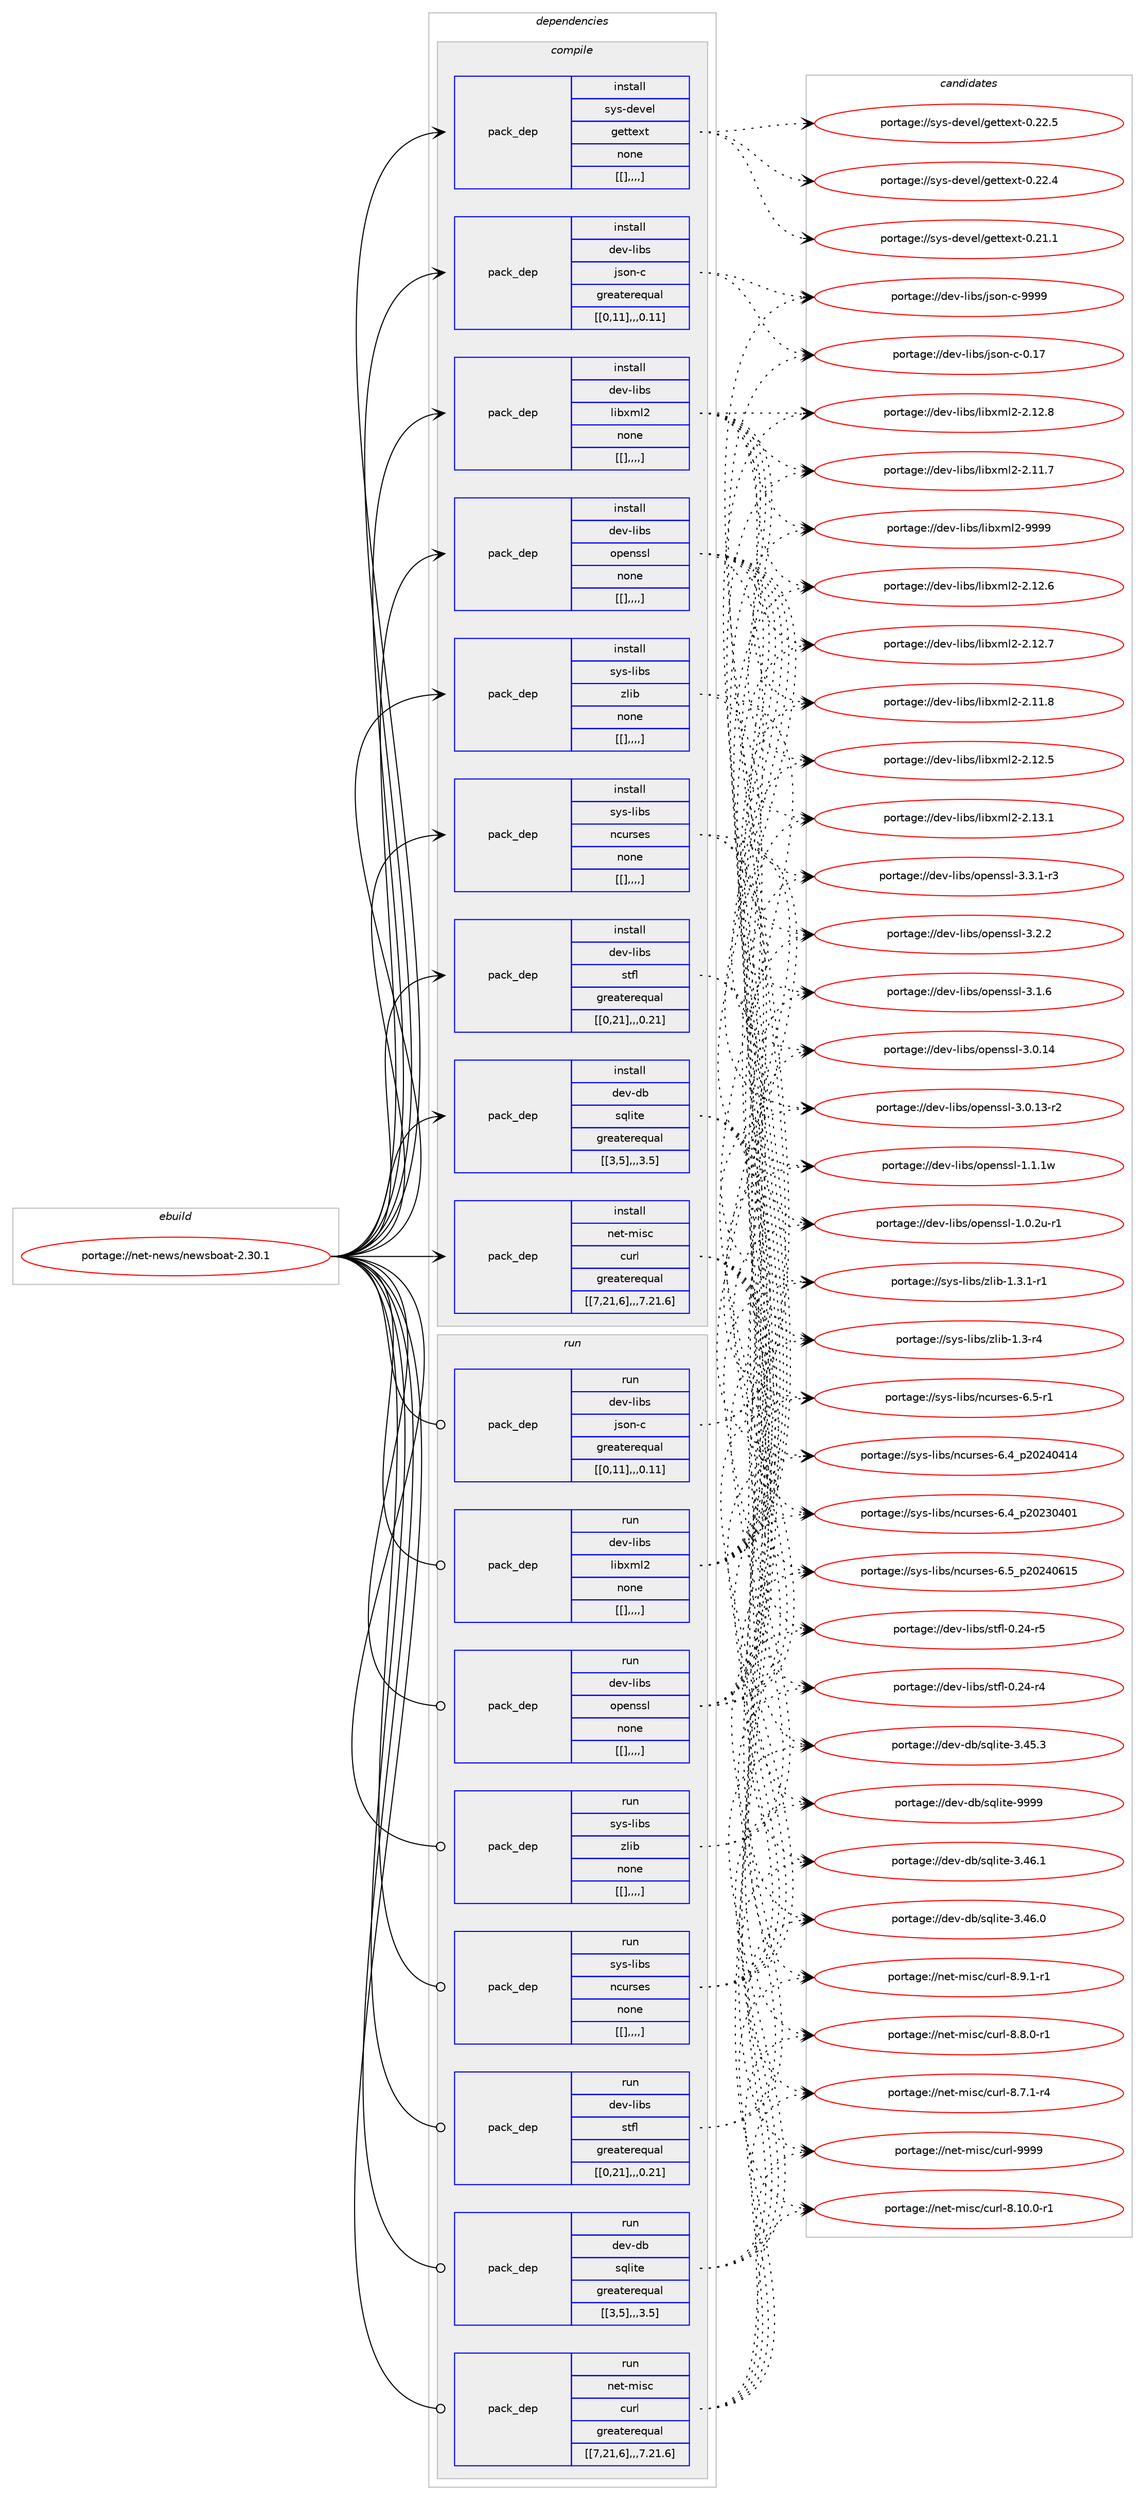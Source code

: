 digraph prolog {

# *************
# Graph options
# *************

newrank=true;
concentrate=true;
compound=true;
graph [rankdir=LR,fontname=Helvetica,fontsize=10,ranksep=1.5];#, ranksep=2.5, nodesep=0.2];
edge  [arrowhead=vee];
node  [fontname=Helvetica,fontsize=10];

# **********
# The ebuild
# **********

subgraph cluster_leftcol {
color=gray;
label=<<i>ebuild</i>>;
id [label="portage://net-news/newsboat-2.30.1", color=red, width=4, href="../net-news/newsboat-2.30.1.svg"];
}

# ****************
# The dependencies
# ****************

subgraph cluster_midcol {
color=gray;
label=<<i>dependencies</i>>;
subgraph cluster_compile {
fillcolor="#eeeeee";
style=filled;
label=<<i>compile</i>>;
subgraph pack289136 {
dependency396021 [label=<<TABLE BORDER="0" CELLBORDER="1" CELLSPACING="0" CELLPADDING="4" WIDTH="220"><TR><TD ROWSPAN="6" CELLPADDING="30">pack_dep</TD></TR><TR><TD WIDTH="110">install</TD></TR><TR><TD>dev-db</TD></TR><TR><TD>sqlite</TD></TR><TR><TD>greaterequal</TD></TR><TR><TD>[[3,5],,,3.5]</TD></TR></TABLE>>, shape=none, color=blue];
}
id:e -> dependency396021:w [weight=20,style="solid",arrowhead="vee"];
subgraph pack289137 {
dependency396022 [label=<<TABLE BORDER="0" CELLBORDER="1" CELLSPACING="0" CELLPADDING="4" WIDTH="220"><TR><TD ROWSPAN="6" CELLPADDING="30">pack_dep</TD></TR><TR><TD WIDTH="110">install</TD></TR><TR><TD>dev-libs</TD></TR><TR><TD>json-c</TD></TR><TR><TD>greaterequal</TD></TR><TR><TD>[[0,11],,,0.11]</TD></TR></TABLE>>, shape=none, color=blue];
}
id:e -> dependency396022:w [weight=20,style="solid",arrowhead="vee"];
subgraph pack289138 {
dependency396023 [label=<<TABLE BORDER="0" CELLBORDER="1" CELLSPACING="0" CELLPADDING="4" WIDTH="220"><TR><TD ROWSPAN="6" CELLPADDING="30">pack_dep</TD></TR><TR><TD WIDTH="110">install</TD></TR><TR><TD>dev-libs</TD></TR><TR><TD>libxml2</TD></TR><TR><TD>none</TD></TR><TR><TD>[[],,,,]</TD></TR></TABLE>>, shape=none, color=blue];
}
id:e -> dependency396023:w [weight=20,style="solid",arrowhead="vee"];
subgraph pack289139 {
dependency396024 [label=<<TABLE BORDER="0" CELLBORDER="1" CELLSPACING="0" CELLPADDING="4" WIDTH="220"><TR><TD ROWSPAN="6" CELLPADDING="30">pack_dep</TD></TR><TR><TD WIDTH="110">install</TD></TR><TR><TD>dev-libs</TD></TR><TR><TD>openssl</TD></TR><TR><TD>none</TD></TR><TR><TD>[[],,,,]</TD></TR></TABLE>>, shape=none, color=blue];
}
id:e -> dependency396024:w [weight=20,style="solid",arrowhead="vee"];
subgraph pack289140 {
dependency396025 [label=<<TABLE BORDER="0" CELLBORDER="1" CELLSPACING="0" CELLPADDING="4" WIDTH="220"><TR><TD ROWSPAN="6" CELLPADDING="30">pack_dep</TD></TR><TR><TD WIDTH="110">install</TD></TR><TR><TD>dev-libs</TD></TR><TR><TD>stfl</TD></TR><TR><TD>greaterequal</TD></TR><TR><TD>[[0,21],,,0.21]</TD></TR></TABLE>>, shape=none, color=blue];
}
id:e -> dependency396025:w [weight=20,style="solid",arrowhead="vee"];
subgraph pack289141 {
dependency396026 [label=<<TABLE BORDER="0" CELLBORDER="1" CELLSPACING="0" CELLPADDING="4" WIDTH="220"><TR><TD ROWSPAN="6" CELLPADDING="30">pack_dep</TD></TR><TR><TD WIDTH="110">install</TD></TR><TR><TD>net-misc</TD></TR><TR><TD>curl</TD></TR><TR><TD>greaterequal</TD></TR><TR><TD>[[7,21,6],,,7.21.6]</TD></TR></TABLE>>, shape=none, color=blue];
}
id:e -> dependency396026:w [weight=20,style="solid",arrowhead="vee"];
subgraph pack289142 {
dependency396027 [label=<<TABLE BORDER="0" CELLBORDER="1" CELLSPACING="0" CELLPADDING="4" WIDTH="220"><TR><TD ROWSPAN="6" CELLPADDING="30">pack_dep</TD></TR><TR><TD WIDTH="110">install</TD></TR><TR><TD>sys-devel</TD></TR><TR><TD>gettext</TD></TR><TR><TD>none</TD></TR><TR><TD>[[],,,,]</TD></TR></TABLE>>, shape=none, color=blue];
}
id:e -> dependency396027:w [weight=20,style="solid",arrowhead="vee"];
subgraph pack289143 {
dependency396028 [label=<<TABLE BORDER="0" CELLBORDER="1" CELLSPACING="0" CELLPADDING="4" WIDTH="220"><TR><TD ROWSPAN="6" CELLPADDING="30">pack_dep</TD></TR><TR><TD WIDTH="110">install</TD></TR><TR><TD>sys-libs</TD></TR><TR><TD>ncurses</TD></TR><TR><TD>none</TD></TR><TR><TD>[[],,,,]</TD></TR></TABLE>>, shape=none, color=blue];
}
id:e -> dependency396028:w [weight=20,style="solid",arrowhead="vee"];
subgraph pack289144 {
dependency396029 [label=<<TABLE BORDER="0" CELLBORDER="1" CELLSPACING="0" CELLPADDING="4" WIDTH="220"><TR><TD ROWSPAN="6" CELLPADDING="30">pack_dep</TD></TR><TR><TD WIDTH="110">install</TD></TR><TR><TD>sys-libs</TD></TR><TR><TD>zlib</TD></TR><TR><TD>none</TD></TR><TR><TD>[[],,,,]</TD></TR></TABLE>>, shape=none, color=blue];
}
id:e -> dependency396029:w [weight=20,style="solid",arrowhead="vee"];
}
subgraph cluster_compileandrun {
fillcolor="#eeeeee";
style=filled;
label=<<i>compile and run</i>>;
}
subgraph cluster_run {
fillcolor="#eeeeee";
style=filled;
label=<<i>run</i>>;
subgraph pack289145 {
dependency396030 [label=<<TABLE BORDER="0" CELLBORDER="1" CELLSPACING="0" CELLPADDING="4" WIDTH="220"><TR><TD ROWSPAN="6" CELLPADDING="30">pack_dep</TD></TR><TR><TD WIDTH="110">run</TD></TR><TR><TD>dev-db</TD></TR><TR><TD>sqlite</TD></TR><TR><TD>greaterequal</TD></TR><TR><TD>[[3,5],,,3.5]</TD></TR></TABLE>>, shape=none, color=blue];
}
id:e -> dependency396030:w [weight=20,style="solid",arrowhead="odot"];
subgraph pack289146 {
dependency396031 [label=<<TABLE BORDER="0" CELLBORDER="1" CELLSPACING="0" CELLPADDING="4" WIDTH="220"><TR><TD ROWSPAN="6" CELLPADDING="30">pack_dep</TD></TR><TR><TD WIDTH="110">run</TD></TR><TR><TD>dev-libs</TD></TR><TR><TD>json-c</TD></TR><TR><TD>greaterequal</TD></TR><TR><TD>[[0,11],,,0.11]</TD></TR></TABLE>>, shape=none, color=blue];
}
id:e -> dependency396031:w [weight=20,style="solid",arrowhead="odot"];
subgraph pack289147 {
dependency396032 [label=<<TABLE BORDER="0" CELLBORDER="1" CELLSPACING="0" CELLPADDING="4" WIDTH="220"><TR><TD ROWSPAN="6" CELLPADDING="30">pack_dep</TD></TR><TR><TD WIDTH="110">run</TD></TR><TR><TD>dev-libs</TD></TR><TR><TD>libxml2</TD></TR><TR><TD>none</TD></TR><TR><TD>[[],,,,]</TD></TR></TABLE>>, shape=none, color=blue];
}
id:e -> dependency396032:w [weight=20,style="solid",arrowhead="odot"];
subgraph pack289148 {
dependency396033 [label=<<TABLE BORDER="0" CELLBORDER="1" CELLSPACING="0" CELLPADDING="4" WIDTH="220"><TR><TD ROWSPAN="6" CELLPADDING="30">pack_dep</TD></TR><TR><TD WIDTH="110">run</TD></TR><TR><TD>dev-libs</TD></TR><TR><TD>openssl</TD></TR><TR><TD>none</TD></TR><TR><TD>[[],,,,]</TD></TR></TABLE>>, shape=none, color=blue];
}
id:e -> dependency396033:w [weight=20,style="solid",arrowhead="odot"];
subgraph pack289149 {
dependency396034 [label=<<TABLE BORDER="0" CELLBORDER="1" CELLSPACING="0" CELLPADDING="4" WIDTH="220"><TR><TD ROWSPAN="6" CELLPADDING="30">pack_dep</TD></TR><TR><TD WIDTH="110">run</TD></TR><TR><TD>dev-libs</TD></TR><TR><TD>stfl</TD></TR><TR><TD>greaterequal</TD></TR><TR><TD>[[0,21],,,0.21]</TD></TR></TABLE>>, shape=none, color=blue];
}
id:e -> dependency396034:w [weight=20,style="solid",arrowhead="odot"];
subgraph pack289150 {
dependency396035 [label=<<TABLE BORDER="0" CELLBORDER="1" CELLSPACING="0" CELLPADDING="4" WIDTH="220"><TR><TD ROWSPAN="6" CELLPADDING="30">pack_dep</TD></TR><TR><TD WIDTH="110">run</TD></TR><TR><TD>net-misc</TD></TR><TR><TD>curl</TD></TR><TR><TD>greaterequal</TD></TR><TR><TD>[[7,21,6],,,7.21.6]</TD></TR></TABLE>>, shape=none, color=blue];
}
id:e -> dependency396035:w [weight=20,style="solid",arrowhead="odot"];
subgraph pack289151 {
dependency396036 [label=<<TABLE BORDER="0" CELLBORDER="1" CELLSPACING="0" CELLPADDING="4" WIDTH="220"><TR><TD ROWSPAN="6" CELLPADDING="30">pack_dep</TD></TR><TR><TD WIDTH="110">run</TD></TR><TR><TD>sys-libs</TD></TR><TR><TD>ncurses</TD></TR><TR><TD>none</TD></TR><TR><TD>[[],,,,]</TD></TR></TABLE>>, shape=none, color=blue];
}
id:e -> dependency396036:w [weight=20,style="solid",arrowhead="odot"];
subgraph pack289152 {
dependency396037 [label=<<TABLE BORDER="0" CELLBORDER="1" CELLSPACING="0" CELLPADDING="4" WIDTH="220"><TR><TD ROWSPAN="6" CELLPADDING="30">pack_dep</TD></TR><TR><TD WIDTH="110">run</TD></TR><TR><TD>sys-libs</TD></TR><TR><TD>zlib</TD></TR><TR><TD>none</TD></TR><TR><TD>[[],,,,]</TD></TR></TABLE>>, shape=none, color=blue];
}
id:e -> dependency396037:w [weight=20,style="solid",arrowhead="odot"];
}
}

# **************
# The candidates
# **************

subgraph cluster_choices {
rank=same;
color=gray;
label=<<i>candidates</i>>;

subgraph choice289136 {
color=black;
nodesep=1;
choice1001011184510098471151131081051161014557575757 [label="portage://dev-db/sqlite-9999", color=red, width=4,href="../dev-db/sqlite-9999.svg"];
choice10010111845100984711511310810511610145514652544649 [label="portage://dev-db/sqlite-3.46.1", color=red, width=4,href="../dev-db/sqlite-3.46.1.svg"];
choice10010111845100984711511310810511610145514652544648 [label="portage://dev-db/sqlite-3.46.0", color=red, width=4,href="../dev-db/sqlite-3.46.0.svg"];
choice10010111845100984711511310810511610145514652534651 [label="portage://dev-db/sqlite-3.45.3", color=red, width=4,href="../dev-db/sqlite-3.45.3.svg"];
dependency396021:e -> choice1001011184510098471151131081051161014557575757:w [style=dotted,weight="100"];
dependency396021:e -> choice10010111845100984711511310810511610145514652544649:w [style=dotted,weight="100"];
dependency396021:e -> choice10010111845100984711511310810511610145514652544648:w [style=dotted,weight="100"];
dependency396021:e -> choice10010111845100984711511310810511610145514652534651:w [style=dotted,weight="100"];
}
subgraph choice289137 {
color=black;
nodesep=1;
choice10010111845108105981154710611511111045994557575757 [label="portage://dev-libs/json-c-9999", color=red, width=4,href="../dev-libs/json-c-9999.svg"];
choice10010111845108105981154710611511111045994548464955 [label="portage://dev-libs/json-c-0.17", color=red, width=4,href="../dev-libs/json-c-0.17.svg"];
dependency396022:e -> choice10010111845108105981154710611511111045994557575757:w [style=dotted,weight="100"];
dependency396022:e -> choice10010111845108105981154710611511111045994548464955:w [style=dotted,weight="100"];
}
subgraph choice289138 {
color=black;
nodesep=1;
choice10010111845108105981154710810598120109108504557575757 [label="portage://dev-libs/libxml2-9999", color=red, width=4,href="../dev-libs/libxml2-9999.svg"];
choice100101118451081059811547108105981201091085045504649514649 [label="portage://dev-libs/libxml2-2.13.1", color=red, width=4,href="../dev-libs/libxml2-2.13.1.svg"];
choice100101118451081059811547108105981201091085045504649504656 [label="portage://dev-libs/libxml2-2.12.8", color=red, width=4,href="../dev-libs/libxml2-2.12.8.svg"];
choice100101118451081059811547108105981201091085045504649504655 [label="portage://dev-libs/libxml2-2.12.7", color=red, width=4,href="../dev-libs/libxml2-2.12.7.svg"];
choice100101118451081059811547108105981201091085045504649504654 [label="portage://dev-libs/libxml2-2.12.6", color=red, width=4,href="../dev-libs/libxml2-2.12.6.svg"];
choice100101118451081059811547108105981201091085045504649504653 [label="portage://dev-libs/libxml2-2.12.5", color=red, width=4,href="../dev-libs/libxml2-2.12.5.svg"];
choice100101118451081059811547108105981201091085045504649494656 [label="portage://dev-libs/libxml2-2.11.8", color=red, width=4,href="../dev-libs/libxml2-2.11.8.svg"];
choice100101118451081059811547108105981201091085045504649494655 [label="portage://dev-libs/libxml2-2.11.7", color=red, width=4,href="../dev-libs/libxml2-2.11.7.svg"];
dependency396023:e -> choice10010111845108105981154710810598120109108504557575757:w [style=dotted,weight="100"];
dependency396023:e -> choice100101118451081059811547108105981201091085045504649514649:w [style=dotted,weight="100"];
dependency396023:e -> choice100101118451081059811547108105981201091085045504649504656:w [style=dotted,weight="100"];
dependency396023:e -> choice100101118451081059811547108105981201091085045504649504655:w [style=dotted,weight="100"];
dependency396023:e -> choice100101118451081059811547108105981201091085045504649504654:w [style=dotted,weight="100"];
dependency396023:e -> choice100101118451081059811547108105981201091085045504649504653:w [style=dotted,weight="100"];
dependency396023:e -> choice100101118451081059811547108105981201091085045504649494656:w [style=dotted,weight="100"];
dependency396023:e -> choice100101118451081059811547108105981201091085045504649494655:w [style=dotted,weight="100"];
}
subgraph choice289139 {
color=black;
nodesep=1;
choice1001011184510810598115471111121011101151151084551465146494511451 [label="portage://dev-libs/openssl-3.3.1-r3", color=red, width=4,href="../dev-libs/openssl-3.3.1-r3.svg"];
choice100101118451081059811547111112101110115115108455146504650 [label="portage://dev-libs/openssl-3.2.2", color=red, width=4,href="../dev-libs/openssl-3.2.2.svg"];
choice100101118451081059811547111112101110115115108455146494654 [label="portage://dev-libs/openssl-3.1.6", color=red, width=4,href="../dev-libs/openssl-3.1.6.svg"];
choice10010111845108105981154711111210111011511510845514648464952 [label="portage://dev-libs/openssl-3.0.14", color=red, width=4,href="../dev-libs/openssl-3.0.14.svg"];
choice100101118451081059811547111112101110115115108455146484649514511450 [label="portage://dev-libs/openssl-3.0.13-r2", color=red, width=4,href="../dev-libs/openssl-3.0.13-r2.svg"];
choice100101118451081059811547111112101110115115108454946494649119 [label="portage://dev-libs/openssl-1.1.1w", color=red, width=4,href="../dev-libs/openssl-1.1.1w.svg"];
choice1001011184510810598115471111121011101151151084549464846501174511449 [label="portage://dev-libs/openssl-1.0.2u-r1", color=red, width=4,href="../dev-libs/openssl-1.0.2u-r1.svg"];
dependency396024:e -> choice1001011184510810598115471111121011101151151084551465146494511451:w [style=dotted,weight="100"];
dependency396024:e -> choice100101118451081059811547111112101110115115108455146504650:w [style=dotted,weight="100"];
dependency396024:e -> choice100101118451081059811547111112101110115115108455146494654:w [style=dotted,weight="100"];
dependency396024:e -> choice10010111845108105981154711111210111011511510845514648464952:w [style=dotted,weight="100"];
dependency396024:e -> choice100101118451081059811547111112101110115115108455146484649514511450:w [style=dotted,weight="100"];
dependency396024:e -> choice100101118451081059811547111112101110115115108454946494649119:w [style=dotted,weight="100"];
dependency396024:e -> choice1001011184510810598115471111121011101151151084549464846501174511449:w [style=dotted,weight="100"];
}
subgraph choice289140 {
color=black;
nodesep=1;
choice10010111845108105981154711511610210845484650524511453 [label="portage://dev-libs/stfl-0.24-r5", color=red, width=4,href="../dev-libs/stfl-0.24-r5.svg"];
choice10010111845108105981154711511610210845484650524511452 [label="portage://dev-libs/stfl-0.24-r4", color=red, width=4,href="../dev-libs/stfl-0.24-r4.svg"];
dependency396025:e -> choice10010111845108105981154711511610210845484650524511453:w [style=dotted,weight="100"];
dependency396025:e -> choice10010111845108105981154711511610210845484650524511452:w [style=dotted,weight="100"];
}
subgraph choice289141 {
color=black;
nodesep=1;
choice110101116451091051159947991171141084557575757 [label="portage://net-misc/curl-9999", color=red, width=4,href="../net-misc/curl-9999.svg"];
choice11010111645109105115994799117114108455646494846484511449 [label="portage://net-misc/curl-8.10.0-r1", color=red, width=4,href="../net-misc/curl-8.10.0-r1.svg"];
choice110101116451091051159947991171141084556465746494511449 [label="portage://net-misc/curl-8.9.1-r1", color=red, width=4,href="../net-misc/curl-8.9.1-r1.svg"];
choice110101116451091051159947991171141084556465646484511449 [label="portage://net-misc/curl-8.8.0-r1", color=red, width=4,href="../net-misc/curl-8.8.0-r1.svg"];
choice110101116451091051159947991171141084556465546494511452 [label="portage://net-misc/curl-8.7.1-r4", color=red, width=4,href="../net-misc/curl-8.7.1-r4.svg"];
dependency396026:e -> choice110101116451091051159947991171141084557575757:w [style=dotted,weight="100"];
dependency396026:e -> choice11010111645109105115994799117114108455646494846484511449:w [style=dotted,weight="100"];
dependency396026:e -> choice110101116451091051159947991171141084556465746494511449:w [style=dotted,weight="100"];
dependency396026:e -> choice110101116451091051159947991171141084556465646484511449:w [style=dotted,weight="100"];
dependency396026:e -> choice110101116451091051159947991171141084556465546494511452:w [style=dotted,weight="100"];
}
subgraph choice289142 {
color=black;
nodesep=1;
choice115121115451001011181011084710310111611610112011645484650504653 [label="portage://sys-devel/gettext-0.22.5", color=red, width=4,href="../sys-devel/gettext-0.22.5.svg"];
choice115121115451001011181011084710310111611610112011645484650504652 [label="portage://sys-devel/gettext-0.22.4", color=red, width=4,href="../sys-devel/gettext-0.22.4.svg"];
choice115121115451001011181011084710310111611610112011645484650494649 [label="portage://sys-devel/gettext-0.21.1", color=red, width=4,href="../sys-devel/gettext-0.21.1.svg"];
dependency396027:e -> choice115121115451001011181011084710310111611610112011645484650504653:w [style=dotted,weight="100"];
dependency396027:e -> choice115121115451001011181011084710310111611610112011645484650504652:w [style=dotted,weight="100"];
dependency396027:e -> choice115121115451001011181011084710310111611610112011645484650494649:w [style=dotted,weight="100"];
}
subgraph choice289143 {
color=black;
nodesep=1;
choice1151211154510810598115471109911711411510111545544653951125048505248544953 [label="portage://sys-libs/ncurses-6.5_p20240615", color=red, width=4,href="../sys-libs/ncurses-6.5_p20240615.svg"];
choice11512111545108105981154711099117114115101115455446534511449 [label="portage://sys-libs/ncurses-6.5-r1", color=red, width=4,href="../sys-libs/ncurses-6.5-r1.svg"];
choice1151211154510810598115471109911711411510111545544652951125048505248524952 [label="portage://sys-libs/ncurses-6.4_p20240414", color=red, width=4,href="../sys-libs/ncurses-6.4_p20240414.svg"];
choice1151211154510810598115471109911711411510111545544652951125048505148524849 [label="portage://sys-libs/ncurses-6.4_p20230401", color=red, width=4,href="../sys-libs/ncurses-6.4_p20230401.svg"];
dependency396028:e -> choice1151211154510810598115471109911711411510111545544653951125048505248544953:w [style=dotted,weight="100"];
dependency396028:e -> choice11512111545108105981154711099117114115101115455446534511449:w [style=dotted,weight="100"];
dependency396028:e -> choice1151211154510810598115471109911711411510111545544652951125048505248524952:w [style=dotted,weight="100"];
dependency396028:e -> choice1151211154510810598115471109911711411510111545544652951125048505148524849:w [style=dotted,weight="100"];
}
subgraph choice289144 {
color=black;
nodesep=1;
choice115121115451081059811547122108105984549465146494511449 [label="portage://sys-libs/zlib-1.3.1-r1", color=red, width=4,href="../sys-libs/zlib-1.3.1-r1.svg"];
choice11512111545108105981154712210810598454946514511452 [label="portage://sys-libs/zlib-1.3-r4", color=red, width=4,href="../sys-libs/zlib-1.3-r4.svg"];
dependency396029:e -> choice115121115451081059811547122108105984549465146494511449:w [style=dotted,weight="100"];
dependency396029:e -> choice11512111545108105981154712210810598454946514511452:w [style=dotted,weight="100"];
}
subgraph choice289145 {
color=black;
nodesep=1;
choice1001011184510098471151131081051161014557575757 [label="portage://dev-db/sqlite-9999", color=red, width=4,href="../dev-db/sqlite-9999.svg"];
choice10010111845100984711511310810511610145514652544649 [label="portage://dev-db/sqlite-3.46.1", color=red, width=4,href="../dev-db/sqlite-3.46.1.svg"];
choice10010111845100984711511310810511610145514652544648 [label="portage://dev-db/sqlite-3.46.0", color=red, width=4,href="../dev-db/sqlite-3.46.0.svg"];
choice10010111845100984711511310810511610145514652534651 [label="portage://dev-db/sqlite-3.45.3", color=red, width=4,href="../dev-db/sqlite-3.45.3.svg"];
dependency396030:e -> choice1001011184510098471151131081051161014557575757:w [style=dotted,weight="100"];
dependency396030:e -> choice10010111845100984711511310810511610145514652544649:w [style=dotted,weight="100"];
dependency396030:e -> choice10010111845100984711511310810511610145514652544648:w [style=dotted,weight="100"];
dependency396030:e -> choice10010111845100984711511310810511610145514652534651:w [style=dotted,weight="100"];
}
subgraph choice289146 {
color=black;
nodesep=1;
choice10010111845108105981154710611511111045994557575757 [label="portage://dev-libs/json-c-9999", color=red, width=4,href="../dev-libs/json-c-9999.svg"];
choice10010111845108105981154710611511111045994548464955 [label="portage://dev-libs/json-c-0.17", color=red, width=4,href="../dev-libs/json-c-0.17.svg"];
dependency396031:e -> choice10010111845108105981154710611511111045994557575757:w [style=dotted,weight="100"];
dependency396031:e -> choice10010111845108105981154710611511111045994548464955:w [style=dotted,weight="100"];
}
subgraph choice289147 {
color=black;
nodesep=1;
choice10010111845108105981154710810598120109108504557575757 [label="portage://dev-libs/libxml2-9999", color=red, width=4,href="../dev-libs/libxml2-9999.svg"];
choice100101118451081059811547108105981201091085045504649514649 [label="portage://dev-libs/libxml2-2.13.1", color=red, width=4,href="../dev-libs/libxml2-2.13.1.svg"];
choice100101118451081059811547108105981201091085045504649504656 [label="portage://dev-libs/libxml2-2.12.8", color=red, width=4,href="../dev-libs/libxml2-2.12.8.svg"];
choice100101118451081059811547108105981201091085045504649504655 [label="portage://dev-libs/libxml2-2.12.7", color=red, width=4,href="../dev-libs/libxml2-2.12.7.svg"];
choice100101118451081059811547108105981201091085045504649504654 [label="portage://dev-libs/libxml2-2.12.6", color=red, width=4,href="../dev-libs/libxml2-2.12.6.svg"];
choice100101118451081059811547108105981201091085045504649504653 [label="portage://dev-libs/libxml2-2.12.5", color=red, width=4,href="../dev-libs/libxml2-2.12.5.svg"];
choice100101118451081059811547108105981201091085045504649494656 [label="portage://dev-libs/libxml2-2.11.8", color=red, width=4,href="../dev-libs/libxml2-2.11.8.svg"];
choice100101118451081059811547108105981201091085045504649494655 [label="portage://dev-libs/libxml2-2.11.7", color=red, width=4,href="../dev-libs/libxml2-2.11.7.svg"];
dependency396032:e -> choice10010111845108105981154710810598120109108504557575757:w [style=dotted,weight="100"];
dependency396032:e -> choice100101118451081059811547108105981201091085045504649514649:w [style=dotted,weight="100"];
dependency396032:e -> choice100101118451081059811547108105981201091085045504649504656:w [style=dotted,weight="100"];
dependency396032:e -> choice100101118451081059811547108105981201091085045504649504655:w [style=dotted,weight="100"];
dependency396032:e -> choice100101118451081059811547108105981201091085045504649504654:w [style=dotted,weight="100"];
dependency396032:e -> choice100101118451081059811547108105981201091085045504649504653:w [style=dotted,weight="100"];
dependency396032:e -> choice100101118451081059811547108105981201091085045504649494656:w [style=dotted,weight="100"];
dependency396032:e -> choice100101118451081059811547108105981201091085045504649494655:w [style=dotted,weight="100"];
}
subgraph choice289148 {
color=black;
nodesep=1;
choice1001011184510810598115471111121011101151151084551465146494511451 [label="portage://dev-libs/openssl-3.3.1-r3", color=red, width=4,href="../dev-libs/openssl-3.3.1-r3.svg"];
choice100101118451081059811547111112101110115115108455146504650 [label="portage://dev-libs/openssl-3.2.2", color=red, width=4,href="../dev-libs/openssl-3.2.2.svg"];
choice100101118451081059811547111112101110115115108455146494654 [label="portage://dev-libs/openssl-3.1.6", color=red, width=4,href="../dev-libs/openssl-3.1.6.svg"];
choice10010111845108105981154711111210111011511510845514648464952 [label="portage://dev-libs/openssl-3.0.14", color=red, width=4,href="../dev-libs/openssl-3.0.14.svg"];
choice100101118451081059811547111112101110115115108455146484649514511450 [label="portage://dev-libs/openssl-3.0.13-r2", color=red, width=4,href="../dev-libs/openssl-3.0.13-r2.svg"];
choice100101118451081059811547111112101110115115108454946494649119 [label="portage://dev-libs/openssl-1.1.1w", color=red, width=4,href="../dev-libs/openssl-1.1.1w.svg"];
choice1001011184510810598115471111121011101151151084549464846501174511449 [label="portage://dev-libs/openssl-1.0.2u-r1", color=red, width=4,href="../dev-libs/openssl-1.0.2u-r1.svg"];
dependency396033:e -> choice1001011184510810598115471111121011101151151084551465146494511451:w [style=dotted,weight="100"];
dependency396033:e -> choice100101118451081059811547111112101110115115108455146504650:w [style=dotted,weight="100"];
dependency396033:e -> choice100101118451081059811547111112101110115115108455146494654:w [style=dotted,weight="100"];
dependency396033:e -> choice10010111845108105981154711111210111011511510845514648464952:w [style=dotted,weight="100"];
dependency396033:e -> choice100101118451081059811547111112101110115115108455146484649514511450:w [style=dotted,weight="100"];
dependency396033:e -> choice100101118451081059811547111112101110115115108454946494649119:w [style=dotted,weight="100"];
dependency396033:e -> choice1001011184510810598115471111121011101151151084549464846501174511449:w [style=dotted,weight="100"];
}
subgraph choice289149 {
color=black;
nodesep=1;
choice10010111845108105981154711511610210845484650524511453 [label="portage://dev-libs/stfl-0.24-r5", color=red, width=4,href="../dev-libs/stfl-0.24-r5.svg"];
choice10010111845108105981154711511610210845484650524511452 [label="portage://dev-libs/stfl-0.24-r4", color=red, width=4,href="../dev-libs/stfl-0.24-r4.svg"];
dependency396034:e -> choice10010111845108105981154711511610210845484650524511453:w [style=dotted,weight="100"];
dependency396034:e -> choice10010111845108105981154711511610210845484650524511452:w [style=dotted,weight="100"];
}
subgraph choice289150 {
color=black;
nodesep=1;
choice110101116451091051159947991171141084557575757 [label="portage://net-misc/curl-9999", color=red, width=4,href="../net-misc/curl-9999.svg"];
choice11010111645109105115994799117114108455646494846484511449 [label="portage://net-misc/curl-8.10.0-r1", color=red, width=4,href="../net-misc/curl-8.10.0-r1.svg"];
choice110101116451091051159947991171141084556465746494511449 [label="portage://net-misc/curl-8.9.1-r1", color=red, width=4,href="../net-misc/curl-8.9.1-r1.svg"];
choice110101116451091051159947991171141084556465646484511449 [label="portage://net-misc/curl-8.8.0-r1", color=red, width=4,href="../net-misc/curl-8.8.0-r1.svg"];
choice110101116451091051159947991171141084556465546494511452 [label="portage://net-misc/curl-8.7.1-r4", color=red, width=4,href="../net-misc/curl-8.7.1-r4.svg"];
dependency396035:e -> choice110101116451091051159947991171141084557575757:w [style=dotted,weight="100"];
dependency396035:e -> choice11010111645109105115994799117114108455646494846484511449:w [style=dotted,weight="100"];
dependency396035:e -> choice110101116451091051159947991171141084556465746494511449:w [style=dotted,weight="100"];
dependency396035:e -> choice110101116451091051159947991171141084556465646484511449:w [style=dotted,weight="100"];
dependency396035:e -> choice110101116451091051159947991171141084556465546494511452:w [style=dotted,weight="100"];
}
subgraph choice289151 {
color=black;
nodesep=1;
choice1151211154510810598115471109911711411510111545544653951125048505248544953 [label="portage://sys-libs/ncurses-6.5_p20240615", color=red, width=4,href="../sys-libs/ncurses-6.5_p20240615.svg"];
choice11512111545108105981154711099117114115101115455446534511449 [label="portage://sys-libs/ncurses-6.5-r1", color=red, width=4,href="../sys-libs/ncurses-6.5-r1.svg"];
choice1151211154510810598115471109911711411510111545544652951125048505248524952 [label="portage://sys-libs/ncurses-6.4_p20240414", color=red, width=4,href="../sys-libs/ncurses-6.4_p20240414.svg"];
choice1151211154510810598115471109911711411510111545544652951125048505148524849 [label="portage://sys-libs/ncurses-6.4_p20230401", color=red, width=4,href="../sys-libs/ncurses-6.4_p20230401.svg"];
dependency396036:e -> choice1151211154510810598115471109911711411510111545544653951125048505248544953:w [style=dotted,weight="100"];
dependency396036:e -> choice11512111545108105981154711099117114115101115455446534511449:w [style=dotted,weight="100"];
dependency396036:e -> choice1151211154510810598115471109911711411510111545544652951125048505248524952:w [style=dotted,weight="100"];
dependency396036:e -> choice1151211154510810598115471109911711411510111545544652951125048505148524849:w [style=dotted,weight="100"];
}
subgraph choice289152 {
color=black;
nodesep=1;
choice115121115451081059811547122108105984549465146494511449 [label="portage://sys-libs/zlib-1.3.1-r1", color=red, width=4,href="../sys-libs/zlib-1.3.1-r1.svg"];
choice11512111545108105981154712210810598454946514511452 [label="portage://sys-libs/zlib-1.3-r4", color=red, width=4,href="../sys-libs/zlib-1.3-r4.svg"];
dependency396037:e -> choice115121115451081059811547122108105984549465146494511449:w [style=dotted,weight="100"];
dependency396037:e -> choice11512111545108105981154712210810598454946514511452:w [style=dotted,weight="100"];
}
}

}
